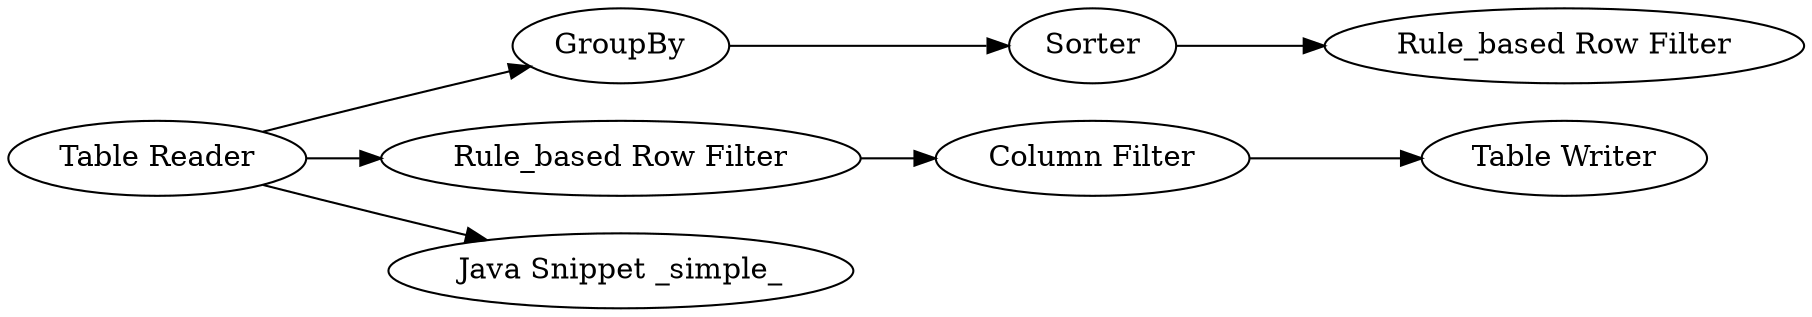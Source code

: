 digraph {
	2 [label=GroupBy]
	3 [label=Sorter]
	4 [label="Rule_based Row Filter"]
	5 [label="Rule_based Row Filter"]
	6 [label="Column Filter"]
	448 [label="Table Writer"]
	449 [label="Table Reader"]
	450 [label="Java Snippet _simple_"]
	2 -> 3
	3 -> 4
	5 -> 6
	6 -> 448
	449 -> 2
	449 -> 450
	449 -> 5
	rankdir=LR
}
